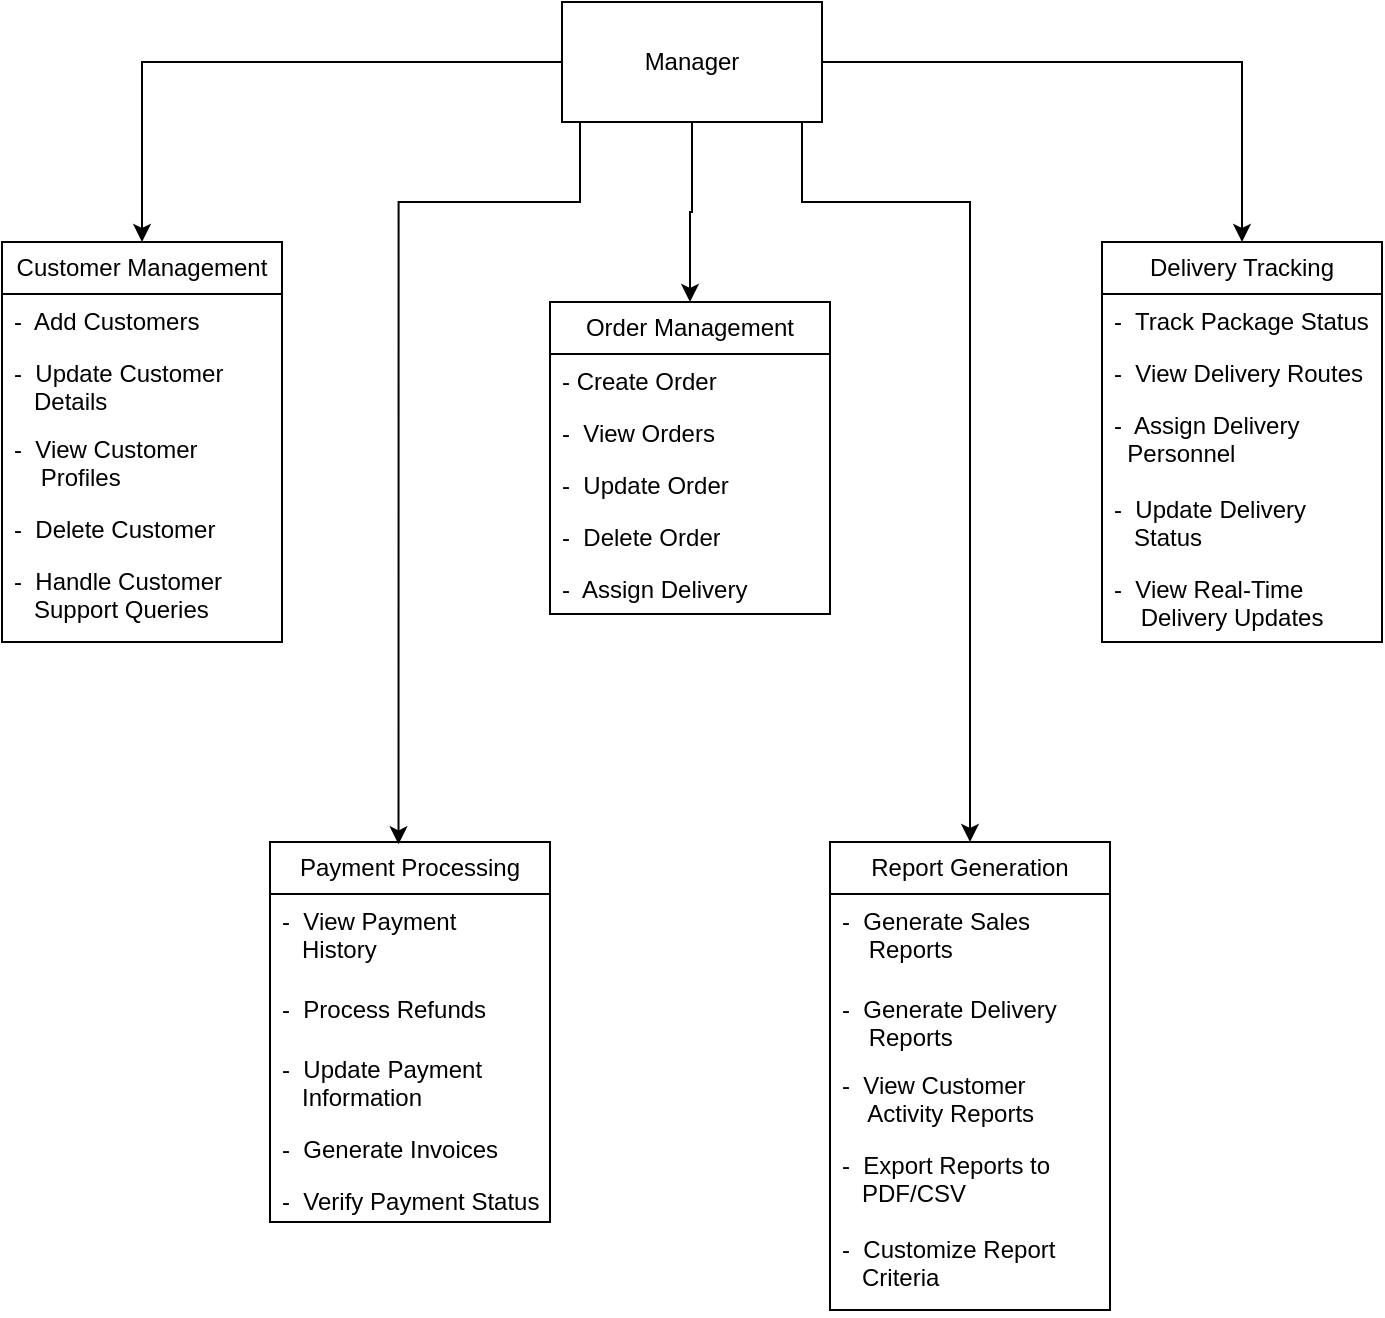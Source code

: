 <mxfile version="24.7.17">
  <diagram name="Page-1" id="FJto94_MxU_pxfpOSUl2">
    <mxGraphModel dx="1419" dy="683" grid="1" gridSize="10" guides="1" tooltips="1" connect="1" arrows="1" fold="1" page="1" pageScale="1" pageWidth="827" pageHeight="1169" math="0" shadow="0">
      <root>
        <mxCell id="0" />
        <mxCell id="1" parent="0" />
        <mxCell id="7eiCXYuCSrhTNemR5Jc6-52" style="edgeStyle=orthogonalEdgeStyle;rounded=0;orthogonalLoop=1;jettySize=auto;html=1;exitX=1;exitY=0.5;exitDx=0;exitDy=0;entryX=0.5;entryY=0;entryDx=0;entryDy=0;" edge="1" parent="1" source="7eiCXYuCSrhTNemR5Jc6-1" target="7eiCXYuCSrhTNemR5Jc6-22">
          <mxGeometry relative="1" as="geometry" />
        </mxCell>
        <mxCell id="7eiCXYuCSrhTNemR5Jc6-53" style="edgeStyle=orthogonalEdgeStyle;rounded=0;orthogonalLoop=1;jettySize=auto;html=1;exitX=0.5;exitY=1;exitDx=0;exitDy=0;entryX=0.5;entryY=0;entryDx=0;entryDy=0;" edge="1" parent="1" source="7eiCXYuCSrhTNemR5Jc6-1" target="7eiCXYuCSrhTNemR5Jc6-2">
          <mxGeometry relative="1" as="geometry" />
        </mxCell>
        <mxCell id="7eiCXYuCSrhTNemR5Jc6-54" style="edgeStyle=orthogonalEdgeStyle;rounded=0;orthogonalLoop=1;jettySize=auto;html=1;exitX=0;exitY=0.5;exitDx=0;exitDy=0;entryX=0.5;entryY=0;entryDx=0;entryDy=0;" edge="1" parent="1" source="7eiCXYuCSrhTNemR5Jc6-1" target="7eiCXYuCSrhTNemR5Jc6-34">
          <mxGeometry relative="1" as="geometry" />
        </mxCell>
        <mxCell id="7eiCXYuCSrhTNemR5Jc6-59" style="edgeStyle=orthogonalEdgeStyle;rounded=0;orthogonalLoop=1;jettySize=auto;html=1;exitX=1;exitY=1;exitDx=0;exitDy=0;entryX=0.5;entryY=0;entryDx=0;entryDy=0;" edge="1" parent="1" source="7eiCXYuCSrhTNemR5Jc6-1" target="7eiCXYuCSrhTNemR5Jc6-46">
          <mxGeometry relative="1" as="geometry">
            <Array as="points">
              <mxPoint x="470" y="200" />
              <mxPoint x="554" y="200" />
            </Array>
          </mxGeometry>
        </mxCell>
        <mxCell id="7eiCXYuCSrhTNemR5Jc6-1" value="Manager" style="html=1;whiteSpace=wrap;" vertex="1" parent="1">
          <mxGeometry x="350" y="100" width="130" height="60" as="geometry" />
        </mxCell>
        <mxCell id="7eiCXYuCSrhTNemR5Jc6-2" value="Order Management" style="swimlane;fontStyle=0;childLayout=stackLayout;horizontal=1;startSize=26;fillColor=none;horizontalStack=0;resizeParent=1;resizeParentMax=0;resizeLast=0;collapsible=1;marginBottom=0;whiteSpace=wrap;html=1;" vertex="1" parent="1">
          <mxGeometry x="344" y="250" width="140" height="156" as="geometry" />
        </mxCell>
        <mxCell id="7eiCXYuCSrhTNemR5Jc6-3" value="- Create Order&amp;nbsp;&amp;nbsp;&lt;div&gt;&lt;br&gt;&lt;/div&gt;" style="text;strokeColor=none;fillColor=none;align=left;verticalAlign=top;spacingLeft=4;spacingRight=4;overflow=hidden;rotatable=0;points=[[0,0.5],[1,0.5]];portConstraint=eastwest;whiteSpace=wrap;html=1;" vertex="1" parent="7eiCXYuCSrhTNemR5Jc6-2">
          <mxGeometry y="26" width="140" height="26" as="geometry" />
        </mxCell>
        <mxCell id="7eiCXYuCSrhTNemR5Jc6-8" value="-&amp;nbsp; View Orders&amp;nbsp;&amp;nbsp;&lt;div&gt;&lt;br&gt;&lt;/div&gt;" style="text;strokeColor=none;fillColor=none;align=left;verticalAlign=top;spacingLeft=4;spacingRight=4;overflow=hidden;rotatable=0;points=[[0,0.5],[1,0.5]];portConstraint=eastwest;whiteSpace=wrap;html=1;" vertex="1" parent="7eiCXYuCSrhTNemR5Jc6-2">
          <mxGeometry y="52" width="140" height="26" as="geometry" />
        </mxCell>
        <mxCell id="7eiCXYuCSrhTNemR5Jc6-9" value="-&amp;nbsp; Update Order&amp;nbsp; &amp;nbsp;&lt;div&gt;&lt;br&gt;&lt;/div&gt;" style="text;strokeColor=none;fillColor=none;align=left;verticalAlign=top;spacingLeft=4;spacingRight=4;overflow=hidden;rotatable=0;points=[[0,0.5],[1,0.5]];portConstraint=eastwest;whiteSpace=wrap;html=1;" vertex="1" parent="7eiCXYuCSrhTNemR5Jc6-2">
          <mxGeometry y="78" width="140" height="26" as="geometry" />
        </mxCell>
        <mxCell id="7eiCXYuCSrhTNemR5Jc6-10" value="-&amp;nbsp; Delete Order&lt;div&gt;&lt;br&gt;&lt;/div&gt;" style="text;strokeColor=none;fillColor=none;align=left;verticalAlign=top;spacingLeft=4;spacingRight=4;overflow=hidden;rotatable=0;points=[[0,0.5],[1,0.5]];portConstraint=eastwest;whiteSpace=wrap;html=1;" vertex="1" parent="7eiCXYuCSrhTNemR5Jc6-2">
          <mxGeometry y="104" width="140" height="26" as="geometry" />
        </mxCell>
        <mxCell id="7eiCXYuCSrhTNemR5Jc6-11" value="-&amp;nbsp; Assign Delivery&lt;div&gt;&lt;br&gt;&lt;/div&gt;" style="text;strokeColor=none;fillColor=none;align=left;verticalAlign=top;spacingLeft=4;spacingRight=4;overflow=hidden;rotatable=0;points=[[0,0.5],[1,0.5]];portConstraint=eastwest;whiteSpace=wrap;html=1;" vertex="1" parent="7eiCXYuCSrhTNemR5Jc6-2">
          <mxGeometry y="130" width="140" height="26" as="geometry" />
        </mxCell>
        <mxCell id="7eiCXYuCSrhTNemR5Jc6-22" value="Delivery Tracking" style="swimlane;fontStyle=0;childLayout=stackLayout;horizontal=1;startSize=26;fillColor=none;horizontalStack=0;resizeParent=1;resizeParentMax=0;resizeLast=0;collapsible=1;marginBottom=0;whiteSpace=wrap;html=1;" vertex="1" parent="1">
          <mxGeometry x="620" y="220" width="140" height="200" as="geometry" />
        </mxCell>
        <mxCell id="7eiCXYuCSrhTNemR5Jc6-23" value="&lt;div&gt;-&amp;nbsp; Track Package Status&lt;/div&gt;" style="text;strokeColor=none;fillColor=none;align=left;verticalAlign=top;spacingLeft=4;spacingRight=4;overflow=hidden;rotatable=0;points=[[0,0.5],[1,0.5]];portConstraint=eastwest;whiteSpace=wrap;html=1;" vertex="1" parent="7eiCXYuCSrhTNemR5Jc6-22">
          <mxGeometry y="26" width="140" height="26" as="geometry" />
        </mxCell>
        <mxCell id="7eiCXYuCSrhTNemR5Jc6-24" value="-&amp;nbsp; View Delivery Routes&amp;nbsp;&lt;div&gt;&lt;br&gt;&lt;/div&gt;" style="text;strokeColor=none;fillColor=none;align=left;verticalAlign=top;spacingLeft=4;spacingRight=4;overflow=hidden;rotatable=0;points=[[0,0.5],[1,0.5]];portConstraint=eastwest;whiteSpace=wrap;html=1;" vertex="1" parent="7eiCXYuCSrhTNemR5Jc6-22">
          <mxGeometry y="52" width="140" height="26" as="geometry" />
        </mxCell>
        <mxCell id="7eiCXYuCSrhTNemR5Jc6-25" value="-&amp;nbsp; Assign Delivery&amp;nbsp; &amp;nbsp; &amp;nbsp; &amp;nbsp; &amp;nbsp; &amp;nbsp; &amp;nbsp; Personnel&amp;nbsp; &amp;nbsp;&lt;div&gt;&lt;br&gt;&lt;/div&gt;" style="text;strokeColor=none;fillColor=none;align=left;verticalAlign=top;spacingLeft=4;spacingRight=4;overflow=hidden;rotatable=0;points=[[0,0.5],[1,0.5]];portConstraint=eastwest;whiteSpace=wrap;html=1;" vertex="1" parent="7eiCXYuCSrhTNemR5Jc6-22">
          <mxGeometry y="78" width="140" height="42" as="geometry" />
        </mxCell>
        <mxCell id="7eiCXYuCSrhTNemR5Jc6-26" value="-&amp;nbsp; Update Delivery&amp;nbsp; &amp;nbsp; &amp;nbsp; &amp;nbsp; &amp;nbsp; &amp;nbsp; &amp;nbsp;Status&lt;div&gt;&lt;br&gt;&lt;/div&gt;" style="text;strokeColor=none;fillColor=none;align=left;verticalAlign=top;spacingLeft=4;spacingRight=4;overflow=hidden;rotatable=0;points=[[0,0.5],[1,0.5]];portConstraint=eastwest;whiteSpace=wrap;html=1;" vertex="1" parent="7eiCXYuCSrhTNemR5Jc6-22">
          <mxGeometry y="120" width="140" height="40" as="geometry" />
        </mxCell>
        <mxCell id="7eiCXYuCSrhTNemR5Jc6-27" value="-&amp;nbsp; View Real-Time&amp;nbsp; &amp;nbsp; &amp;nbsp; &amp;nbsp; &amp;nbsp; &amp;nbsp; &amp;nbsp; Delivery Updates&lt;div&gt;&lt;br&gt;&lt;/div&gt;" style="text;strokeColor=none;fillColor=none;align=left;verticalAlign=top;spacingLeft=4;spacingRight=4;overflow=hidden;rotatable=0;points=[[0,0.5],[1,0.5]];portConstraint=eastwest;whiteSpace=wrap;html=1;" vertex="1" parent="7eiCXYuCSrhTNemR5Jc6-22">
          <mxGeometry y="160" width="140" height="40" as="geometry" />
        </mxCell>
        <mxCell id="7eiCXYuCSrhTNemR5Jc6-34" value="Customer Management" style="swimlane;fontStyle=0;childLayout=stackLayout;horizontal=1;startSize=26;fillColor=none;horizontalStack=0;resizeParent=1;resizeParentMax=0;resizeLast=0;collapsible=1;marginBottom=0;whiteSpace=wrap;html=1;" vertex="1" parent="1">
          <mxGeometry x="70" y="220" width="140" height="200" as="geometry" />
        </mxCell>
        <mxCell id="7eiCXYuCSrhTNemR5Jc6-35" value="-&amp;nbsp; Add Customers&amp;nbsp;&amp;nbsp;&lt;div&gt;&lt;br&gt;&lt;/div&gt;" style="text;strokeColor=none;fillColor=none;align=left;verticalAlign=top;spacingLeft=4;spacingRight=4;overflow=hidden;rotatable=0;points=[[0,0.5],[1,0.5]];portConstraint=eastwest;whiteSpace=wrap;html=1;" vertex="1" parent="7eiCXYuCSrhTNemR5Jc6-34">
          <mxGeometry y="26" width="140" height="26" as="geometry" />
        </mxCell>
        <mxCell id="7eiCXYuCSrhTNemR5Jc6-36" value="-&amp;nbsp; Update Customer&amp;nbsp; &amp;nbsp; &amp;nbsp; &amp;nbsp; &amp;nbsp; &amp;nbsp;Details&amp;nbsp;&amp;nbsp;&lt;div&gt;&lt;br&gt;&lt;/div&gt;" style="text;strokeColor=none;fillColor=none;align=left;verticalAlign=top;spacingLeft=4;spacingRight=4;overflow=hidden;rotatable=0;points=[[0,0.5],[1,0.5]];portConstraint=eastwest;whiteSpace=wrap;html=1;" vertex="1" parent="7eiCXYuCSrhTNemR5Jc6-34">
          <mxGeometry y="52" width="140" height="38" as="geometry" />
        </mxCell>
        <mxCell id="7eiCXYuCSrhTNemR5Jc6-37" value="-&amp;nbsp; View Customer&amp;nbsp; &amp;nbsp; &amp;nbsp; &amp;nbsp; &amp;nbsp; &amp;nbsp; &amp;nbsp; &amp;nbsp; Profiles&amp;nbsp; &amp;nbsp;&lt;div&gt;&lt;br&gt;&lt;/div&gt;" style="text;strokeColor=none;fillColor=none;align=left;verticalAlign=top;spacingLeft=4;spacingRight=4;overflow=hidden;rotatable=0;points=[[0,0.5],[1,0.5]];portConstraint=eastwest;whiteSpace=wrap;html=1;" vertex="1" parent="7eiCXYuCSrhTNemR5Jc6-34">
          <mxGeometry y="90" width="140" height="40" as="geometry" />
        </mxCell>
        <mxCell id="7eiCXYuCSrhTNemR5Jc6-38" value="-&amp;nbsp; Delete Customer&lt;div&gt;&lt;br&gt;&lt;/div&gt;" style="text;strokeColor=none;fillColor=none;align=left;verticalAlign=top;spacingLeft=4;spacingRight=4;overflow=hidden;rotatable=0;points=[[0,0.5],[1,0.5]];portConstraint=eastwest;whiteSpace=wrap;html=1;" vertex="1" parent="7eiCXYuCSrhTNemR5Jc6-34">
          <mxGeometry y="130" width="140" height="26" as="geometry" />
        </mxCell>
        <mxCell id="7eiCXYuCSrhTNemR5Jc6-39" value="-&amp;nbsp; Handle Customer&amp;nbsp; &amp;nbsp; &amp;nbsp; &amp;nbsp; &amp;nbsp; &amp;nbsp;Support Queries" style="text;strokeColor=none;fillColor=none;align=left;verticalAlign=top;spacingLeft=4;spacingRight=4;overflow=hidden;rotatable=0;points=[[0,0.5],[1,0.5]];portConstraint=eastwest;whiteSpace=wrap;html=1;" vertex="1" parent="7eiCXYuCSrhTNemR5Jc6-34">
          <mxGeometry y="156" width="140" height="44" as="geometry" />
        </mxCell>
        <mxCell id="7eiCXYuCSrhTNemR5Jc6-40" value="Payment Processing" style="swimlane;fontStyle=0;childLayout=stackLayout;horizontal=1;startSize=26;fillColor=none;horizontalStack=0;resizeParent=1;resizeParentMax=0;resizeLast=0;collapsible=1;marginBottom=0;whiteSpace=wrap;html=1;" vertex="1" parent="1">
          <mxGeometry x="204" y="520" width="140" height="190" as="geometry" />
        </mxCell>
        <mxCell id="7eiCXYuCSrhTNemR5Jc6-41" value="-&amp;nbsp; View Payment&amp;nbsp; &amp;nbsp; &amp;nbsp; &amp;nbsp; &amp;nbsp; &amp;nbsp; &amp;nbsp; &amp;nbsp;History&amp;nbsp;&amp;nbsp;&lt;div&gt;&lt;br&gt;&lt;/div&gt;" style="text;strokeColor=none;fillColor=none;align=left;verticalAlign=top;spacingLeft=4;spacingRight=4;overflow=hidden;rotatable=0;points=[[0,0.5],[1,0.5]];portConstraint=eastwest;whiteSpace=wrap;html=1;" vertex="1" parent="7eiCXYuCSrhTNemR5Jc6-40">
          <mxGeometry y="26" width="140" height="44" as="geometry" />
        </mxCell>
        <mxCell id="7eiCXYuCSrhTNemR5Jc6-42" value="-&amp;nbsp; Process Refunds&amp;nbsp;&lt;div&gt;&lt;br&gt;&lt;/div&gt;" style="text;strokeColor=none;fillColor=none;align=left;verticalAlign=top;spacingLeft=4;spacingRight=4;overflow=hidden;rotatable=0;points=[[0,0.5],[1,0.5]];portConstraint=eastwest;whiteSpace=wrap;html=1;" vertex="1" parent="7eiCXYuCSrhTNemR5Jc6-40">
          <mxGeometry y="70" width="140" height="30" as="geometry" />
        </mxCell>
        <mxCell id="7eiCXYuCSrhTNemR5Jc6-43" value="-&amp;nbsp; Update Payment&amp;nbsp; &amp;nbsp; &amp;nbsp; &amp;nbsp; &amp;nbsp; &amp;nbsp;Information&amp;nbsp; &amp;nbsp;&lt;div&gt;&lt;br&gt;&lt;/div&gt;" style="text;strokeColor=none;fillColor=none;align=left;verticalAlign=top;spacingLeft=4;spacingRight=4;overflow=hidden;rotatable=0;points=[[0,0.5],[1,0.5]];portConstraint=eastwest;whiteSpace=wrap;html=1;" vertex="1" parent="7eiCXYuCSrhTNemR5Jc6-40">
          <mxGeometry y="100" width="140" height="40" as="geometry" />
        </mxCell>
        <mxCell id="7eiCXYuCSrhTNemR5Jc6-44" value="-&amp;nbsp; Generate Invoices&lt;div&gt;&lt;br&gt;&lt;/div&gt;" style="text;strokeColor=none;fillColor=none;align=left;verticalAlign=top;spacingLeft=4;spacingRight=4;overflow=hidden;rotatable=0;points=[[0,0.5],[1,0.5]];portConstraint=eastwest;whiteSpace=wrap;html=1;" vertex="1" parent="7eiCXYuCSrhTNemR5Jc6-40">
          <mxGeometry y="140" width="140" height="26" as="geometry" />
        </mxCell>
        <mxCell id="7eiCXYuCSrhTNemR5Jc6-45" value="-&amp;nbsp; Verify Payment Status" style="text;strokeColor=none;fillColor=none;align=left;verticalAlign=top;spacingLeft=4;spacingRight=4;overflow=hidden;rotatable=0;points=[[0,0.5],[1,0.5]];portConstraint=eastwest;whiteSpace=wrap;html=1;" vertex="1" parent="7eiCXYuCSrhTNemR5Jc6-40">
          <mxGeometry y="166" width="140" height="24" as="geometry" />
        </mxCell>
        <mxCell id="7eiCXYuCSrhTNemR5Jc6-46" value="Report Generation" style="swimlane;fontStyle=0;childLayout=stackLayout;horizontal=1;startSize=26;fillColor=none;horizontalStack=0;resizeParent=1;resizeParentMax=0;resizeLast=0;collapsible=1;marginBottom=0;whiteSpace=wrap;html=1;" vertex="1" parent="1">
          <mxGeometry x="484" y="520" width="140" height="234" as="geometry" />
        </mxCell>
        <mxCell id="7eiCXYuCSrhTNemR5Jc6-47" value="-&amp;nbsp; Generate Sales&amp;nbsp; &amp;nbsp; &amp;nbsp; &amp;nbsp; &amp;nbsp; &amp;nbsp; &amp;nbsp; Reports&amp;nbsp;&amp;nbsp;&lt;div&gt;&lt;br&gt;&lt;/div&gt;" style="text;strokeColor=none;fillColor=none;align=left;verticalAlign=top;spacingLeft=4;spacingRight=4;overflow=hidden;rotatable=0;points=[[0,0.5],[1,0.5]];portConstraint=eastwest;whiteSpace=wrap;html=1;" vertex="1" parent="7eiCXYuCSrhTNemR5Jc6-46">
          <mxGeometry y="26" width="140" height="44" as="geometry" />
        </mxCell>
        <mxCell id="7eiCXYuCSrhTNemR5Jc6-48" value="-&amp;nbsp; Generate Delivery&amp;nbsp; &amp;nbsp; &amp;nbsp; &amp;nbsp; &amp;nbsp; Reports&amp;nbsp;&lt;div&gt;&lt;br&gt;&lt;/div&gt;" style="text;strokeColor=none;fillColor=none;align=left;verticalAlign=top;spacingLeft=4;spacingRight=4;overflow=hidden;rotatable=0;points=[[0,0.5],[1,0.5]];portConstraint=eastwest;whiteSpace=wrap;html=1;" vertex="1" parent="7eiCXYuCSrhTNemR5Jc6-46">
          <mxGeometry y="70" width="140" height="38" as="geometry" />
        </mxCell>
        <mxCell id="7eiCXYuCSrhTNemR5Jc6-49" value="-&amp;nbsp; View Customer&amp;nbsp; &amp;nbsp; &amp;nbsp; &amp;nbsp; &amp;nbsp; &amp;nbsp; &amp;nbsp; &amp;nbsp; Activity Reports&amp;nbsp; &amp;nbsp;&lt;div&gt;&lt;br&gt;&lt;/div&gt;" style="text;strokeColor=none;fillColor=none;align=left;verticalAlign=top;spacingLeft=4;spacingRight=4;overflow=hidden;rotatable=0;points=[[0,0.5],[1,0.5]];portConstraint=eastwest;whiteSpace=wrap;html=1;" vertex="1" parent="7eiCXYuCSrhTNemR5Jc6-46">
          <mxGeometry y="108" width="140" height="40" as="geometry" />
        </mxCell>
        <mxCell id="7eiCXYuCSrhTNemR5Jc6-50" value="-&amp;nbsp; Export Reports to&amp;nbsp; &amp;nbsp; &amp;nbsp; &amp;nbsp; &amp;nbsp; &amp;nbsp;PDF/CSV" style="text;strokeColor=none;fillColor=none;align=left;verticalAlign=top;spacingLeft=4;spacingRight=4;overflow=hidden;rotatable=0;points=[[0,0.5],[1,0.5]];portConstraint=eastwest;whiteSpace=wrap;html=1;" vertex="1" parent="7eiCXYuCSrhTNemR5Jc6-46">
          <mxGeometry y="148" width="140" height="42" as="geometry" />
        </mxCell>
        <mxCell id="7eiCXYuCSrhTNemR5Jc6-51" value="-&amp;nbsp; Customize Report&amp;nbsp; &amp;nbsp; &amp;nbsp; &amp;nbsp; &amp;nbsp;Criteria" style="text;strokeColor=none;fillColor=none;align=left;verticalAlign=top;spacingLeft=4;spacingRight=4;overflow=hidden;rotatable=0;points=[[0,0.5],[1,0.5]];portConstraint=eastwest;whiteSpace=wrap;html=1;" vertex="1" parent="7eiCXYuCSrhTNemR5Jc6-46">
          <mxGeometry y="190" width="140" height="44" as="geometry" />
        </mxCell>
        <mxCell id="7eiCXYuCSrhTNemR5Jc6-55" style="edgeStyle=orthogonalEdgeStyle;rounded=0;orthogonalLoop=1;jettySize=auto;html=1;exitX=0;exitY=1;exitDx=0;exitDy=0;entryX=0.459;entryY=0.006;entryDx=0;entryDy=0;entryPerimeter=0;" edge="1" parent="1" source="7eiCXYuCSrhTNemR5Jc6-1" target="7eiCXYuCSrhTNemR5Jc6-40">
          <mxGeometry relative="1" as="geometry">
            <Array as="points">
              <mxPoint x="359" y="200" />
              <mxPoint x="268" y="200" />
            </Array>
          </mxGeometry>
        </mxCell>
      </root>
    </mxGraphModel>
  </diagram>
</mxfile>
